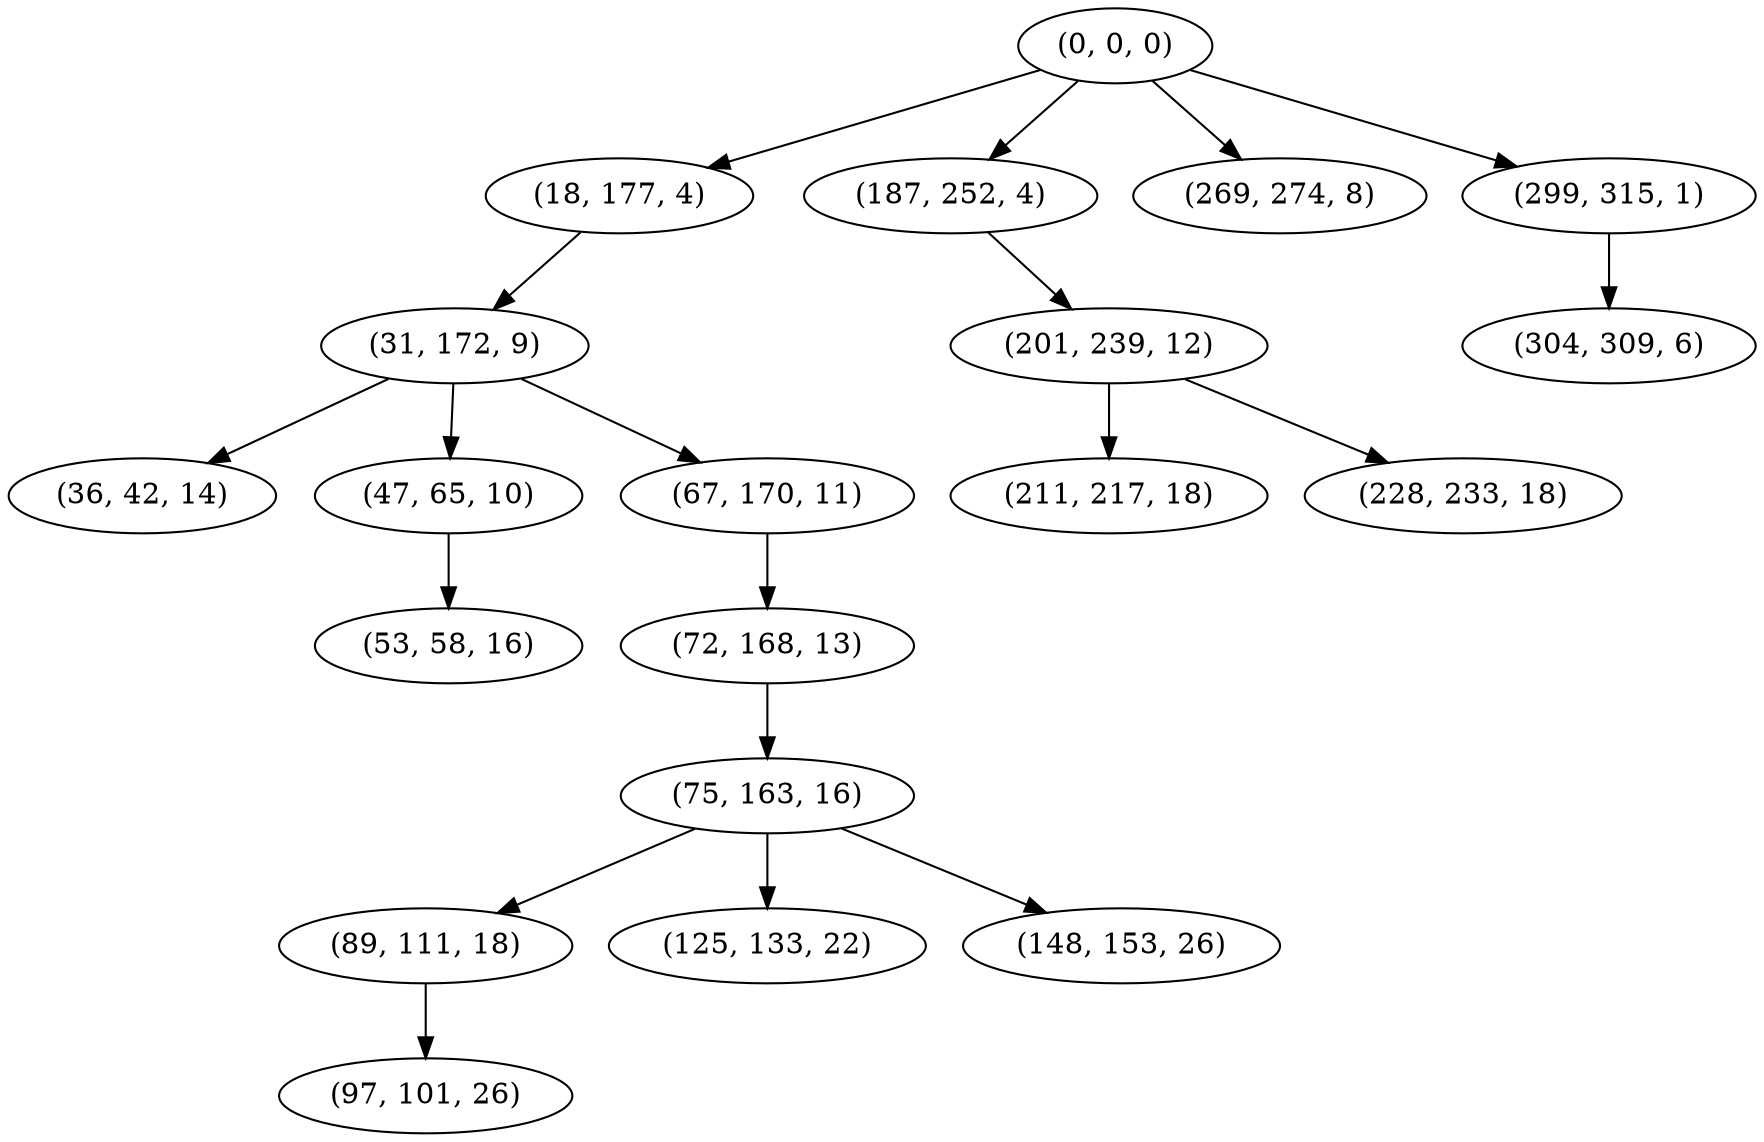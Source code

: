 digraph tree {
    "(0, 0, 0)";
    "(18, 177, 4)";
    "(31, 172, 9)";
    "(36, 42, 14)";
    "(47, 65, 10)";
    "(53, 58, 16)";
    "(67, 170, 11)";
    "(72, 168, 13)";
    "(75, 163, 16)";
    "(89, 111, 18)";
    "(97, 101, 26)";
    "(125, 133, 22)";
    "(148, 153, 26)";
    "(187, 252, 4)";
    "(201, 239, 12)";
    "(211, 217, 18)";
    "(228, 233, 18)";
    "(269, 274, 8)";
    "(299, 315, 1)";
    "(304, 309, 6)";
    "(0, 0, 0)" -> "(18, 177, 4)";
    "(0, 0, 0)" -> "(187, 252, 4)";
    "(0, 0, 0)" -> "(269, 274, 8)";
    "(0, 0, 0)" -> "(299, 315, 1)";
    "(18, 177, 4)" -> "(31, 172, 9)";
    "(31, 172, 9)" -> "(36, 42, 14)";
    "(31, 172, 9)" -> "(47, 65, 10)";
    "(31, 172, 9)" -> "(67, 170, 11)";
    "(47, 65, 10)" -> "(53, 58, 16)";
    "(67, 170, 11)" -> "(72, 168, 13)";
    "(72, 168, 13)" -> "(75, 163, 16)";
    "(75, 163, 16)" -> "(89, 111, 18)";
    "(75, 163, 16)" -> "(125, 133, 22)";
    "(75, 163, 16)" -> "(148, 153, 26)";
    "(89, 111, 18)" -> "(97, 101, 26)";
    "(187, 252, 4)" -> "(201, 239, 12)";
    "(201, 239, 12)" -> "(211, 217, 18)";
    "(201, 239, 12)" -> "(228, 233, 18)";
    "(299, 315, 1)" -> "(304, 309, 6)";
}
